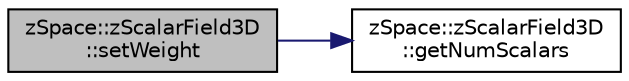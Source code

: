 digraph "zSpace::zScalarField3D::setWeight"
{
  edge [fontname="Helvetica",fontsize="10",labelfontname="Helvetica",labelfontsize="10"];
  node [fontname="Helvetica",fontsize="10",shape=record];
  rankdir="LR";
  Node54 [label="zSpace::zScalarField3D\l::setWeight",height=0.2,width=0.4,color="black", fillcolor="grey75", style="filled", fontcolor="black"];
  Node54 -> Node55 [color="midnightblue",fontsize="10",style="solid",fontname="Helvetica"];
  Node55 [label="zSpace::zScalarField3D\l::getNumScalars",height=0.2,width=0.4,color="black", fillcolor="white", style="filled",URL="$classz_space_1_1z_scalar_field3_d.html#a723f9fc9ca4fc1b5f9fc716d7d266b8e",tooltip="This method retruns the number of scalars in the field. "];
}
